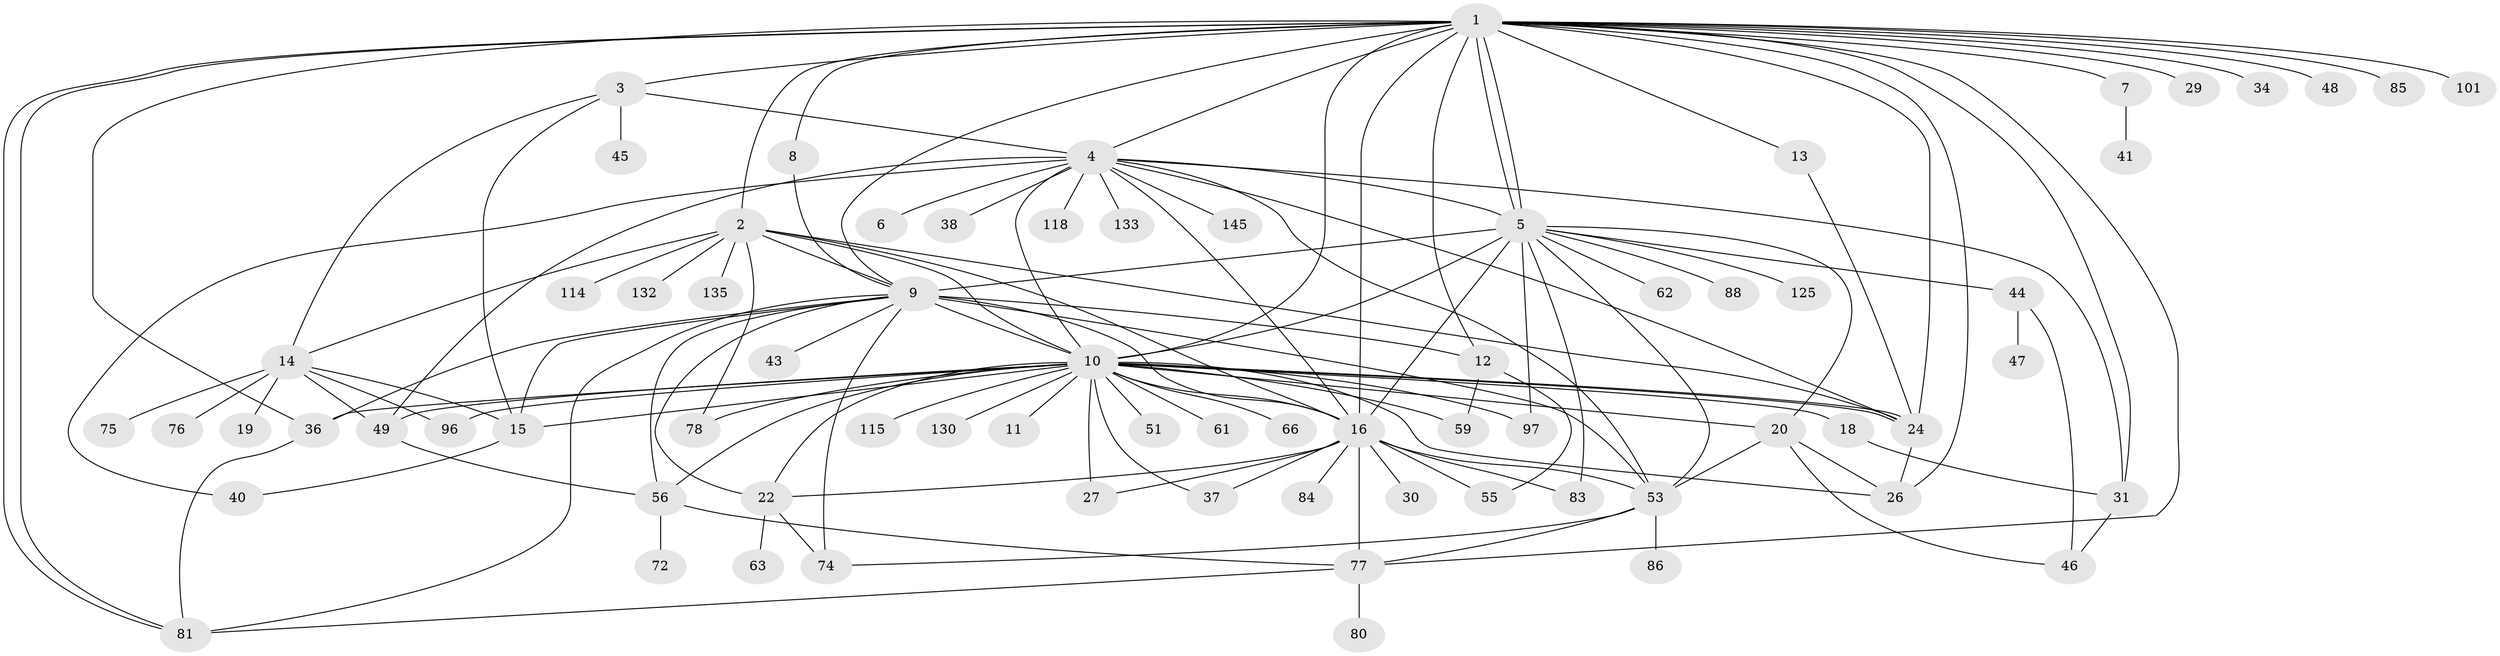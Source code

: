 // original degree distribution, {26: 0.00684931506849315, 10: 0.02054794520547945, 5: 0.0547945205479452, 16: 0.00684931506849315, 17: 0.00684931506849315, 1: 0.4452054794520548, 2: 0.2671232876712329, 14: 0.00684931506849315, 30: 0.00684931506849315, 4: 0.0547945205479452, 7: 0.02054794520547945, 9: 0.02054794520547945, 11: 0.00684931506849315, 3: 0.06164383561643835, 6: 0.0136986301369863}
// Generated by graph-tools (version 1.1) at 2025/14/03/09/25 04:14:45]
// undirected, 73 vertices, 135 edges
graph export_dot {
graph [start="1"]
  node [color=gray90,style=filled];
  1;
  2;
  3;
  4;
  5;
  6;
  7;
  8;
  9 [super="+106+120+126+32+69+28+35+91"];
  10 [super="+21"];
  11 [super="+64"];
  12;
  13;
  14 [super="+129+137+65+50"];
  15 [super="+87+131+122"];
  16 [super="+94+102+82+71+17"];
  18 [super="+95"];
  19;
  20 [super="+113+25"];
  22 [super="+52+123+100"];
  24 [super="+116+119"];
  26 [super="+112+134+98"];
  27;
  29;
  30 [super="+57"];
  31 [super="+42"];
  34;
  36;
  37 [super="+60"];
  38;
  40 [super="+67"];
  41 [super="+70"];
  43;
  44;
  45;
  46 [super="+93"];
  47;
  48;
  49;
  51;
  53 [super="+68+107"];
  55 [super="+58"];
  56 [super="+92+142"];
  59 [super="+73"];
  61;
  62;
  63;
  66;
  72;
  74;
  75;
  76;
  77 [super="+109"];
  78;
  80;
  81;
  83 [super="+140"];
  84;
  85;
  86;
  88;
  96 [super="+121"];
  97;
  101;
  114;
  115;
  118;
  125;
  130;
  132;
  133;
  135;
  145;
  1 -- 2;
  1 -- 3;
  1 -- 4;
  1 -- 5;
  1 -- 5;
  1 -- 7;
  1 -- 8;
  1 -- 10;
  1 -- 12;
  1 -- 13;
  1 -- 16 [weight=3];
  1 -- 24;
  1 -- 29;
  1 -- 31;
  1 -- 34;
  1 -- 36;
  1 -- 48;
  1 -- 77;
  1 -- 81;
  1 -- 81;
  1 -- 85;
  1 -- 101;
  1 -- 26;
  1 -- 9;
  2 -- 9;
  2 -- 10;
  2 -- 14;
  2 -- 24;
  2 -- 78;
  2 -- 114;
  2 -- 132;
  2 -- 135;
  2 -- 16;
  3 -- 4;
  3 -- 14;
  3 -- 15;
  3 -- 45;
  4 -- 5;
  4 -- 6;
  4 -- 10;
  4 -- 24;
  4 -- 31;
  4 -- 38;
  4 -- 40 [weight=2];
  4 -- 49;
  4 -- 53;
  4 -- 118;
  4 -- 133;
  4 -- 145;
  4 -- 16;
  5 -- 9 [weight=4];
  5 -- 10;
  5 -- 20;
  5 -- 44;
  5 -- 53;
  5 -- 62;
  5 -- 88;
  5 -- 97;
  5 -- 125;
  5 -- 83;
  5 -- 16;
  7 -- 41;
  8 -- 9;
  9 -- 10;
  9 -- 43;
  9 -- 16 [weight=5];
  9 -- 74;
  9 -- 15;
  9 -- 81;
  9 -- 36;
  9 -- 53;
  9 -- 56;
  9 -- 22;
  9 -- 12;
  10 -- 11 [weight=2];
  10 -- 18;
  10 -- 22;
  10 -- 24;
  10 -- 24;
  10 -- 27;
  10 -- 36;
  10 -- 49;
  10 -- 59;
  10 -- 61;
  10 -- 66;
  10 -- 78;
  10 -- 96;
  10 -- 97;
  10 -- 115;
  10 -- 130;
  10 -- 16 [weight=3];
  10 -- 20 [weight=2];
  10 -- 15;
  10 -- 56;
  10 -- 51;
  10 -- 26;
  10 -- 37;
  12 -- 55;
  12 -- 59;
  13 -- 24;
  14 -- 19;
  14 -- 75;
  14 -- 76;
  14 -- 96;
  14 -- 15;
  14 -- 49;
  15 -- 40;
  16 -- 84;
  16 -- 77;
  16 -- 53;
  16 -- 37;
  16 -- 83;
  16 -- 22 [weight=2];
  16 -- 55;
  16 -- 27;
  16 -- 30;
  18 -- 31;
  20 -- 26;
  20 -- 53;
  20 -- 46;
  22 -- 63;
  22 -- 74;
  24 -- 26;
  31 -- 46;
  36 -- 81;
  44 -- 46;
  44 -- 47;
  49 -- 56;
  53 -- 74;
  53 -- 77;
  53 -- 86;
  56 -- 72;
  56 -- 77;
  77 -- 80;
  77 -- 81;
}
